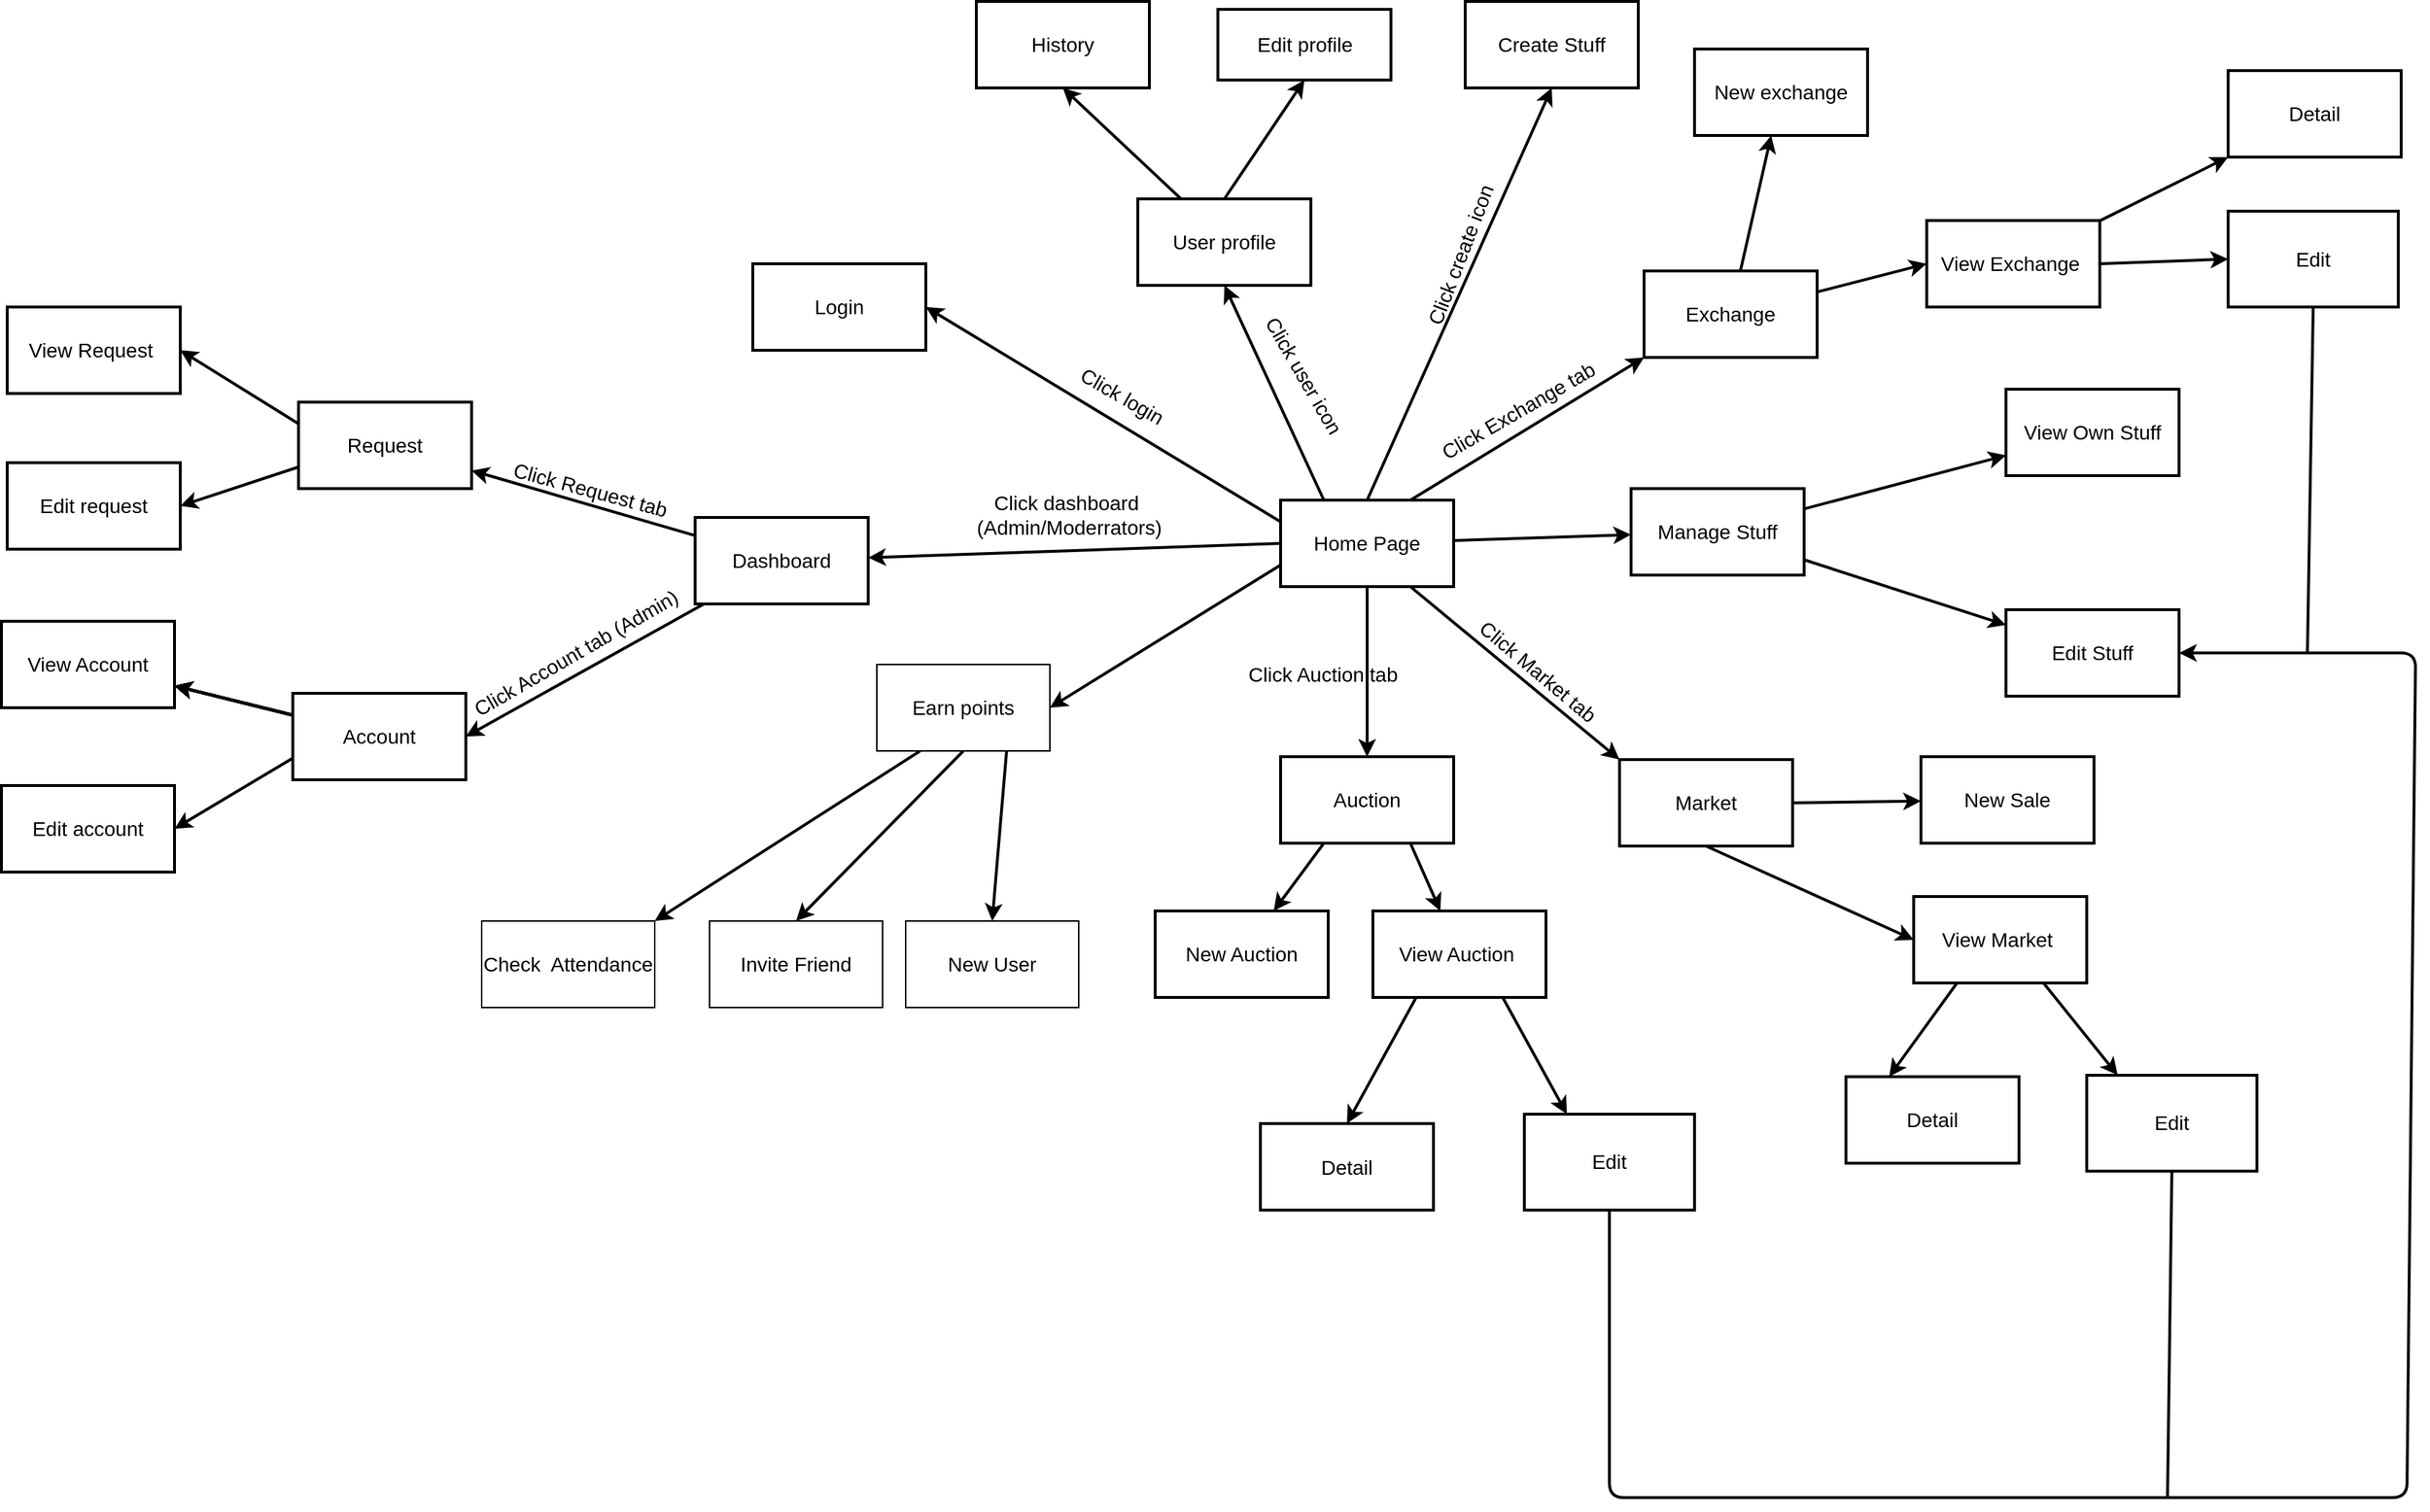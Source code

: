 <mxfile>
    <diagram id="H9sBwTykXdNDQMzXnuWS" name="Page-1">
        <mxGraphModel dx="973" dy="623" grid="0" gridSize="1" guides="1" tooltips="1" connect="1" arrows="1" fold="1" page="1" pageScale="1" pageWidth="3300" pageHeight="4681" background="#ffffff" math="0" shadow="0">
            <root>
                <mxCell id="0"/>
                <mxCell id="1" parent="0"/>
                <mxCell id="33" value="" style="edgeStyle=none;html=1;shadow=0;strokeWidth=2;strokeColor=#000000;fontSize=14;" parent="1" source="6" target="32" edge="1">
                    <mxGeometry relative="1" as="geometry"/>
                </mxCell>
                <mxCell id="75" value="" style="edgeStyle=none;html=1;shadow=0;strokeWidth=2;strokeColor=#000000;exitX=0;exitY=0.5;exitDx=0;exitDy=0;fontSize=14;" parent="1" source="6" target="74" edge="1">
                    <mxGeometry relative="1" as="geometry">
                        <mxPoint x="1448" y="1550" as="sourcePoint"/>
                    </mxGeometry>
                </mxCell>
                <mxCell id="167" style="edgeStyle=none;html=1;exitX=0;exitY=0.75;exitDx=0;exitDy=0;strokeColor=#000000;strokeWidth=2;entryX=1;entryY=0.5;entryDx=0;entryDy=0;fontSize=14;" edge="1" parent="1" source="6" target="168">
                    <mxGeometry relative="1" as="geometry">
                        <mxPoint x="1307.714" y="1616.095" as="targetPoint"/>
                    </mxGeometry>
                </mxCell>
                <mxCell id="6" value="Home Page" style="rounded=0;whiteSpace=wrap;html=1;shadow=0;strokeWidth=2;strokeColor=#000000;fontSize=14;" parent="1" vertex="1">
                    <mxGeometry x="1466" y="1474" width="120" height="60" as="geometry"/>
                </mxCell>
                <mxCell id="9" value="" style="endArrow=classic;html=1;exitX=0;exitY=0.25;exitDx=0;exitDy=0;entryX=1;entryY=0.5;entryDx=0;entryDy=0;shadow=0;strokeWidth=2;strokeColor=#000000;fontSize=14;" parent="1" source="6" target="10" edge="1">
                    <mxGeometry width="50" height="50" relative="1" as="geometry">
                        <mxPoint x="1347" y="1501" as="sourcePoint"/>
                        <mxPoint x="1357" y="1501" as="targetPoint"/>
                        <Array as="points"/>
                    </mxGeometry>
                </mxCell>
                <mxCell id="10" value="Login" style="rounded=0;whiteSpace=wrap;html=1;shadow=0;strokeWidth=2;strokeColor=#000000;fontSize=14;" parent="1" vertex="1">
                    <mxGeometry x="1100" y="1310" width="120" height="60" as="geometry"/>
                </mxCell>
                <mxCell id="11" value="" style="endArrow=classic;html=1;exitX=0.25;exitY=0;exitDx=0;exitDy=0;entryX=0.5;entryY=1;entryDx=0;entryDy=0;shadow=0;strokeWidth=2;strokeColor=#000000;fontSize=14;" parent="1" source="6" target="12" edge="1">
                    <mxGeometry width="50" height="50" relative="1" as="geometry">
                        <mxPoint x="1507" y="1511" as="sourcePoint"/>
                        <mxPoint x="1357" y="1461" as="targetPoint"/>
                    </mxGeometry>
                </mxCell>
                <mxCell id="166" style="edgeStyle=none;html=1;exitX=0.25;exitY=0;exitDx=0;exitDy=0;entryX=0.5;entryY=1;entryDx=0;entryDy=0;strokeWidth=2;strokeColor=#000000;fontSize=14;" parent="1" source="12" target="165" edge="1">
                    <mxGeometry relative="1" as="geometry"/>
                </mxCell>
                <mxCell id="12" value="User profile" style="rounded=0;whiteSpace=wrap;html=1;shadow=0;strokeWidth=2;strokeColor=#000000;fontSize=14;" parent="1" vertex="1">
                    <mxGeometry x="1367" y="1265" width="120" height="60" as="geometry"/>
                </mxCell>
                <mxCell id="14" value="" style="endArrow=classic;html=1;exitX=0.5;exitY=0;exitDx=0;exitDy=0;shadow=0;strokeWidth=2;strokeColor=#000000;entryX=0.5;entryY=1;entryDx=0;entryDy=0;fontSize=14;" parent="1" source="12" target="15" edge="1">
                    <mxGeometry width="50" height="50" relative="1" as="geometry">
                        <mxPoint x="1207" y="1511" as="sourcePoint"/>
                        <mxPoint x="1157" y="1451" as="targetPoint"/>
                    </mxGeometry>
                </mxCell>
                <mxCell id="15" value="Edit profile" style="rounded=0;whiteSpace=wrap;html=1;shadow=0;strokeWidth=2;strokeColor=#000000;fontSize=14;" parent="1" vertex="1">
                    <mxGeometry x="1422.5" y="1133.5" width="120" height="49" as="geometry"/>
                </mxCell>
                <mxCell id="18" value="" style="endArrow=classic;html=1;exitX=0.5;exitY=0;exitDx=0;exitDy=0;entryX=0.5;entryY=1;entryDx=0;entryDy=0;shadow=0;strokeWidth=2;strokeColor=#000000;fontSize=14;" parent="1" source="6" target="113" edge="1">
                    <mxGeometry width="50" height="50" relative="1" as="geometry">
                        <mxPoint x="1587" y="1471" as="sourcePoint"/>
                        <mxPoint x="1321" y="1283" as="targetPoint"/>
                        <Array as="points"/>
                    </mxGeometry>
                </mxCell>
                <mxCell id="20" value="" style="endArrow=classic;html=1;exitX=0.75;exitY=0;exitDx=0;exitDy=0;shadow=0;strokeWidth=2;strokeColor=#000000;entryX=0;entryY=1;entryDx=0;entryDy=0;fontSize=14;" parent="1" source="6" target="21" edge="1">
                    <mxGeometry width="50" height="50" relative="1" as="geometry">
                        <mxPoint x="1587" y="1471" as="sourcePoint"/>
                        <mxPoint x="1769" y="1340" as="targetPoint"/>
                        <Array as="points"/>
                    </mxGeometry>
                </mxCell>
                <mxCell id="46" value="" style="edgeStyle=none;html=1;shadow=0;strokeWidth=2;strokeColor=#000000;fontSize=14;" parent="1" source="21" target="45" edge="1">
                    <mxGeometry relative="1" as="geometry"/>
                </mxCell>
                <mxCell id="50" value="" style="edgeStyle=none;html=1;shadow=0;strokeWidth=2;strokeColor=#000000;entryX=0;entryY=0.5;entryDx=0;entryDy=0;fontSize=14;" parent="1" source="21" target="49" edge="1">
                    <mxGeometry relative="1" as="geometry"/>
                </mxCell>
                <mxCell id="21" value="Exchange" style="rounded=0;whiteSpace=wrap;html=1;shadow=0;strokeWidth=2;strokeColor=#000000;fontSize=14;" parent="1" vertex="1">
                    <mxGeometry x="1718" y="1315" width="120" height="60" as="geometry"/>
                </mxCell>
                <mxCell id="24" value="" style="endArrow=classic;html=1;exitX=0.5;exitY=1;exitDx=0;exitDy=0;entryX=0.5;entryY=0;entryDx=0;entryDy=0;shadow=0;strokeWidth=2;strokeColor=#000000;fontSize=14;" parent="1" source="6" target="25" edge="1">
                    <mxGeometry width="50" height="50" relative="1" as="geometry">
                        <mxPoint x="1477" y="1391" as="sourcePoint"/>
                        <mxPoint x="1687" y="1681" as="targetPoint"/>
                        <Array as="points"/>
                    </mxGeometry>
                </mxCell>
                <mxCell id="25" value="Auction" style="rounded=0;whiteSpace=wrap;html=1;shadow=0;strokeWidth=2;strokeColor=#000000;fontSize=14;" parent="1" vertex="1">
                    <mxGeometry x="1466" y="1652" width="120" height="60" as="geometry"/>
                </mxCell>
                <mxCell id="26" value="" style="endArrow=classic;html=1;exitX=0.75;exitY=1;exitDx=0;exitDy=0;entryX=0;entryY=0;entryDx=0;entryDy=0;shadow=0;strokeWidth=2;strokeColor=#000000;fontSize=14;" parent="1" source="6" target="27" edge="1">
                    <mxGeometry width="50" height="50" relative="1" as="geometry">
                        <mxPoint x="1477" y="1551" as="sourcePoint"/>
                        <mxPoint x="1687" y="1571" as="targetPoint"/>
                        <Array as="points"/>
                    </mxGeometry>
                </mxCell>
                <mxCell id="27" value="Market" style="rounded=0;whiteSpace=wrap;html=1;shadow=0;strokeWidth=2;strokeColor=#000000;fontSize=14;" parent="1" vertex="1">
                    <mxGeometry x="1701" y="1654" width="120" height="60" as="geometry"/>
                </mxCell>
                <mxCell id="52" value="" style="edgeStyle=none;html=1;shadow=0;strokeWidth=2;strokeColor=#000000;fontSize=14;" parent="1" source="32" target="51" edge="1">
                    <mxGeometry relative="1" as="geometry"/>
                </mxCell>
                <mxCell id="56" value="" style="edgeStyle=none;html=1;shadow=0;strokeWidth=2;strokeColor=#000000;fontSize=14;" parent="1" source="32" target="55" edge="1">
                    <mxGeometry relative="1" as="geometry"/>
                </mxCell>
                <mxCell id="32" value="Manage Stuff" style="whiteSpace=wrap;html=1;rounded=0;shadow=0;strokeWidth=2;strokeColor=#000000;fontSize=14;" parent="1" vertex="1">
                    <mxGeometry x="1709" y="1466" width="120" height="60" as="geometry"/>
                </mxCell>
                <mxCell id="45" value="New exchange" style="whiteSpace=wrap;html=1;rounded=0;shadow=0;strokeWidth=2;strokeColor=#000000;fontSize=14;" parent="1" vertex="1">
                    <mxGeometry x="1753" y="1161" width="120" height="60" as="geometry"/>
                </mxCell>
                <mxCell id="120" value="" style="edgeStyle=none;html=1;strokeColor=#000000;strokeWidth=2;entryX=0;entryY=1;entryDx=0;entryDy=0;fontSize=14;" parent="1" source="49" target="119" edge="1">
                    <mxGeometry relative="1" as="geometry"/>
                </mxCell>
                <mxCell id="125" style="edgeStyle=none;html=1;exitX=1;exitY=0.5;exitDx=0;exitDy=0;entryX=0;entryY=0.5;entryDx=0;entryDy=0;strokeColor=#000000;strokeWidth=2;fontSize=14;" parent="1" source="49" target="124" edge="1">
                    <mxGeometry relative="1" as="geometry"/>
                </mxCell>
                <mxCell id="49" value="View Exchange&amp;nbsp;" style="whiteSpace=wrap;html=1;rounded=0;shadow=0;strokeWidth=2;strokeColor=#000000;fontSize=14;" parent="1" vertex="1">
                    <mxGeometry x="1914" y="1280" width="120" height="60" as="geometry"/>
                </mxCell>
                <mxCell id="51" value="View Own Stuff" style="whiteSpace=wrap;html=1;rounded=0;shadow=0;strokeWidth=2;strokeColor=#000000;fontSize=14;" parent="1" vertex="1">
                    <mxGeometry x="1969" y="1397" width="120" height="60" as="geometry"/>
                </mxCell>
                <mxCell id="55" value="Edit Stuff" style="whiteSpace=wrap;html=1;rounded=0;shadow=0;strokeWidth=2;strokeColor=#000000;fontSize=14;" parent="1" vertex="1">
                    <mxGeometry x="1969" y="1550" width="120" height="60" as="geometry"/>
                </mxCell>
                <mxCell id="77" value="" style="edgeStyle=none;html=1;shadow=0;strokeWidth=2;strokeColor=#000000;entryX=1;entryY=0.5;entryDx=0;entryDy=0;fontSize=14;" parent="1" source="74" target="76" edge="1">
                    <mxGeometry relative="1" as="geometry"/>
                </mxCell>
                <mxCell id="79" value="" style="edgeStyle=none;html=1;shadow=0;strokeWidth=2;strokeColor=#000000;fontSize=14;" parent="1" source="74" target="78" edge="1">
                    <mxGeometry relative="1" as="geometry"/>
                </mxCell>
                <mxCell id="74" value="Dashboard" style="whiteSpace=wrap;html=1;rounded=0;shadow=0;strokeWidth=2;strokeColor=#000000;fontSize=14;" parent="1" vertex="1">
                    <mxGeometry x="1060" y="1486" width="120" height="60" as="geometry"/>
                </mxCell>
                <mxCell id="84" value="" style="edgeStyle=none;html=1;shadow=0;strokeWidth=2;strokeColor=#000000;fontSize=14;" parent="1" source="76" target="83" edge="1">
                    <mxGeometry relative="1" as="geometry"/>
                </mxCell>
                <mxCell id="85" value="" style="edgeStyle=none;html=1;shadow=0;strokeWidth=2;strokeColor=#000000;fontSize=14;" parent="1" source="76" target="83" edge="1">
                    <mxGeometry relative="1" as="geometry"/>
                </mxCell>
                <mxCell id="86" value="" style="edgeStyle=none;html=1;shadow=0;strokeWidth=2;strokeColor=#000000;fontSize=14;" parent="1" source="76" target="83" edge="1">
                    <mxGeometry relative="1" as="geometry"/>
                </mxCell>
                <mxCell id="87" value="" style="edgeStyle=none;html=1;shadow=0;strokeWidth=2;strokeColor=#000000;fontSize=14;" parent="1" source="76" target="83" edge="1">
                    <mxGeometry relative="1" as="geometry"/>
                </mxCell>
                <mxCell id="88" value="" style="edgeStyle=none;html=1;shadow=0;strokeWidth=2;strokeColor=#000000;fontSize=14;" parent="1" source="76" target="83" edge="1">
                    <mxGeometry relative="1" as="geometry"/>
                </mxCell>
                <mxCell id="89" value="" style="edgeStyle=none;html=1;shadow=0;strokeWidth=2;strokeColor=#000000;fontSize=14;" parent="1" source="76" target="83" edge="1">
                    <mxGeometry relative="1" as="geometry"/>
                </mxCell>
                <mxCell id="90" value="" style="edgeStyle=none;html=1;shadow=0;strokeWidth=2;strokeColor=#000000;fontSize=14;" parent="1" source="76" target="83" edge="1">
                    <mxGeometry relative="1" as="geometry"/>
                </mxCell>
                <mxCell id="91" value="" style="edgeStyle=none;html=1;shadow=0;strokeWidth=2;strokeColor=#000000;fontSize=14;" parent="1" source="76" target="83" edge="1">
                    <mxGeometry relative="1" as="geometry"/>
                </mxCell>
                <mxCell id="92" value="" style="edgeStyle=none;html=1;shadow=0;strokeWidth=2;strokeColor=#000000;fontSize=14;" parent="1" source="76" target="83" edge="1">
                    <mxGeometry relative="1" as="geometry"/>
                </mxCell>
                <mxCell id="93" value="" style="edgeStyle=none;html=1;shadow=0;strokeWidth=2;strokeColor=#000000;fontSize=14;" parent="1" source="76" target="83" edge="1">
                    <mxGeometry relative="1" as="geometry"/>
                </mxCell>
                <mxCell id="94" value="" style="edgeStyle=none;html=1;shadow=0;strokeWidth=2;strokeColor=#000000;fontSize=14;" parent="1" source="76" target="83" edge="1">
                    <mxGeometry relative="1" as="geometry"/>
                </mxCell>
                <mxCell id="95" value="" style="edgeStyle=none;html=1;shadow=0;strokeWidth=2;strokeColor=#000000;fontSize=14;" parent="1" source="76" target="83" edge="1">
                    <mxGeometry relative="1" as="geometry"/>
                </mxCell>
                <mxCell id="96" value="" style="edgeStyle=none;html=1;shadow=0;strokeWidth=2;strokeColor=#000000;fontSize=14;" parent="1" source="76" target="83" edge="1">
                    <mxGeometry relative="1" as="geometry"/>
                </mxCell>
                <mxCell id="98" value="" style="edgeStyle=none;html=1;shadow=0;strokeWidth=2;strokeColor=#000000;fontSize=14;" parent="1" source="76" target="83" edge="1">
                    <mxGeometry relative="1" as="geometry"/>
                </mxCell>
                <mxCell id="76" value="Account" style="whiteSpace=wrap;html=1;rounded=0;shadow=0;strokeWidth=2;strokeColor=#000000;fontSize=14;" parent="1" vertex="1">
                    <mxGeometry x="781" y="1608" width="120" height="60" as="geometry"/>
                </mxCell>
                <mxCell id="103" value="" style="edgeStyle=none;html=1;shadow=0;strokeWidth=2;strokeColor=#000000;exitX=0;exitY=0.25;exitDx=0;exitDy=0;entryX=1;entryY=0.5;entryDx=0;entryDy=0;fontSize=14;" parent="1" source="78" target="80" edge="1">
                    <mxGeometry relative="1" as="geometry">
                        <mxPoint x="744" y="1391" as="targetPoint"/>
                    </mxGeometry>
                </mxCell>
                <mxCell id="78" value="Request" style="whiteSpace=wrap;html=1;rounded=0;shadow=0;strokeWidth=2;strokeColor=#000000;fontSize=14;" parent="1" vertex="1">
                    <mxGeometry x="785" y="1406" width="120" height="60" as="geometry"/>
                </mxCell>
                <mxCell id="80" value="View Request&amp;nbsp;" style="whiteSpace=wrap;html=1;rounded=0;shadow=0;strokeWidth=2;strokeColor=#000000;fontSize=14;" parent="1" vertex="1">
                    <mxGeometry x="583" y="1340" width="120" height="60" as="geometry"/>
                </mxCell>
                <mxCell id="83" value="View Account" style="whiteSpace=wrap;html=1;rounded=0;shadow=0;strokeWidth=2;strokeColor=#000000;fontSize=14;" parent="1" vertex="1">
                    <mxGeometry x="579" y="1558" width="120" height="60" as="geometry"/>
                </mxCell>
                <mxCell id="99" value="Edit account" style="rounded=0;whiteSpace=wrap;html=1;shadow=0;strokeWidth=2;strokeColor=#000000;fontSize=14;" parent="1" vertex="1">
                    <mxGeometry x="579" y="1672" width="120" height="60" as="geometry"/>
                </mxCell>
                <mxCell id="100" value="" style="endArrow=classic;html=1;exitX=0;exitY=0.75;exitDx=0;exitDy=0;entryX=1;entryY=0.5;entryDx=0;entryDy=0;shadow=0;strokeWidth=2;strokeColor=#000000;fontSize=14;" parent="1" source="76" target="99" edge="1">
                    <mxGeometry width="50" height="50" relative="1" as="geometry">
                        <mxPoint x="2057" y="1721" as="sourcePoint"/>
                        <mxPoint x="2107" y="1671" as="targetPoint"/>
                    </mxGeometry>
                </mxCell>
                <mxCell id="102" value="Edit request" style="rounded=0;whiteSpace=wrap;html=1;shadow=0;strokeWidth=2;strokeColor=#000000;fontSize=14;" parent="1" vertex="1">
                    <mxGeometry x="583" y="1448" width="120" height="60" as="geometry"/>
                </mxCell>
                <mxCell id="104" value="" style="endArrow=classic;html=1;exitX=0;exitY=0.75;exitDx=0;exitDy=0;entryX=1;entryY=0.5;entryDx=0;entryDy=0;shadow=0;strokeWidth=2;strokeColor=#000000;fontSize=14;" parent="1" source="78" target="102" edge="1">
                    <mxGeometry width="50" height="50" relative="1" as="geometry">
                        <mxPoint x="2097" y="1931" as="sourcePoint"/>
                        <mxPoint x="2147" y="1881" as="targetPoint"/>
                    </mxGeometry>
                </mxCell>
                <mxCell id="105" value="" style="edgeStyle=none;html=1;exitX=1;exitY=0.5;exitDx=0;exitDy=0;shadow=0;strokeWidth=2;strokeColor=#000000;fontSize=14;" parent="1" source="27" target="107" edge="1">
                    <mxGeometry relative="1" as="geometry">
                        <mxPoint x="1817" y="1931.4" as="sourcePoint"/>
                    </mxGeometry>
                </mxCell>
                <mxCell id="106" value="" style="edgeStyle=none;html=1;exitX=0.5;exitY=1;exitDx=0;exitDy=0;shadow=0;strokeWidth=2;strokeColor=#000000;entryX=0;entryY=0.5;entryDx=0;entryDy=0;fontSize=14;" parent="1" source="27" target="108" edge="1">
                    <mxGeometry relative="1" as="geometry">
                        <mxPoint x="1817" y="1953" as="sourcePoint"/>
                    </mxGeometry>
                </mxCell>
                <mxCell id="107" value="New Sale" style="whiteSpace=wrap;html=1;rounded=0;shadow=0;strokeWidth=2;strokeColor=#000000;fontSize=14;" parent="1" vertex="1">
                    <mxGeometry x="1910" y="1652" width="120" height="60" as="geometry"/>
                </mxCell>
                <mxCell id="108" value="View Market&amp;nbsp;" style="whiteSpace=wrap;html=1;rounded=0;shadow=0;strokeWidth=2;strokeColor=#000000;fontSize=14;" parent="1" vertex="1">
                    <mxGeometry x="1905" y="1749" width="120" height="60" as="geometry"/>
                </mxCell>
                <mxCell id="109" value="" style="edgeStyle=none;html=1;exitX=0.25;exitY=1;exitDx=0;exitDy=0;shadow=0;strokeWidth=2;strokeColor=#000000;fontSize=14;" parent="1" source="25" target="111" edge="1">
                    <mxGeometry relative="1" as="geometry">
                        <mxPoint x="1822" y="2056" as="sourcePoint"/>
                    </mxGeometry>
                </mxCell>
                <mxCell id="110" value="" style="edgeStyle=none;html=1;exitX=0.75;exitY=1;exitDx=0;exitDy=0;shadow=0;strokeWidth=2;strokeColor=#000000;fontSize=14;" parent="1" source="25" target="112" edge="1">
                    <mxGeometry relative="1" as="geometry">
                        <mxPoint x="1822" y="2086" as="sourcePoint"/>
                    </mxGeometry>
                </mxCell>
                <mxCell id="111" value="New Auction" style="whiteSpace=wrap;html=1;rounded=0;shadow=0;strokeWidth=2;strokeColor=#000000;fontSize=14;" parent="1" vertex="1">
                    <mxGeometry x="1379" y="1759" width="120" height="60" as="geometry"/>
                </mxCell>
                <mxCell id="112" value="View Auction&amp;nbsp;" style="whiteSpace=wrap;html=1;rounded=0;shadow=0;strokeWidth=2;strokeColor=#000000;fontSize=14;" parent="1" vertex="1">
                    <mxGeometry x="1530" y="1759" width="120" height="60" as="geometry"/>
                </mxCell>
                <mxCell id="113" value="Create Stuff" style="rounded=0;whiteSpace=wrap;html=1;strokeWidth=2;strokeColor=#000000;fontSize=14;" parent="1" vertex="1">
                    <mxGeometry x="1594" y="1128" width="120" height="60" as="geometry"/>
                </mxCell>
                <mxCell id="119" value="Detail" style="whiteSpace=wrap;html=1;strokeColor=#000000;rounded=0;shadow=0;strokeWidth=2;fontSize=14;" parent="1" vertex="1">
                    <mxGeometry x="2123" y="1176" width="120" height="60" as="geometry"/>
                </mxCell>
                <mxCell id="124" value="Edit" style="rounded=0;whiteSpace=wrap;html=1;strokeWidth=2;strokeColor=#000000;fontSize=14;" parent="1" vertex="1">
                    <mxGeometry x="2123" y="1273.5" width="118" height="66.5" as="geometry"/>
                </mxCell>
                <mxCell id="128" value="" style="edgeStyle=none;html=1;strokeColor=#000000;strokeWidth=2;entryX=0.5;entryY=0;entryDx=0;entryDy=0;exitX=0.25;exitY=1;exitDx=0;exitDy=0;fontSize=14;" parent="1" source="112" target="130" edge="1">
                    <mxGeometry relative="1" as="geometry">
                        <mxPoint x="1578" y="1895" as="sourcePoint"/>
                        <mxPoint x="1685" y="1810.455" as="targetPoint"/>
                    </mxGeometry>
                </mxCell>
                <mxCell id="129" style="edgeStyle=none;html=1;entryX=0.25;entryY=0;entryDx=0;entryDy=0;strokeColor=#000000;strokeWidth=2;exitX=0.75;exitY=1;exitDx=0;exitDy=0;fontSize=14;" parent="1" source="112" target="131" edge="1">
                    <mxGeometry relative="1" as="geometry">
                        <mxPoint x="1626" y="1850" as="sourcePoint"/>
                        <mxPoint x="1685" y="1902.25" as="targetPoint"/>
                    </mxGeometry>
                </mxCell>
                <mxCell id="130" value="Detail" style="whiteSpace=wrap;html=1;strokeColor=#000000;rounded=0;shadow=0;strokeWidth=2;fontSize=14;" parent="1" vertex="1">
                    <mxGeometry x="1452" y="1906.5" width="120" height="60" as="geometry"/>
                </mxCell>
                <mxCell id="136" style="edgeStyle=none;html=1;exitX=0.5;exitY=1;exitDx=0;exitDy=0;entryX=1;entryY=0.5;entryDx=0;entryDy=0;strokeColor=#000000;strokeWidth=2;fontSize=14;" parent="1" source="131" target="55" edge="1">
                    <mxGeometry relative="1" as="geometry">
                        <Array as="points">
                            <mxPoint x="1694" y="2166"/>
                            <mxPoint x="2247" y="2166"/>
                            <mxPoint x="2253" y="1580"/>
                        </Array>
                    </mxGeometry>
                </mxCell>
                <mxCell id="131" value="Edit" style="rounded=0;whiteSpace=wrap;html=1;strokeWidth=2;strokeColor=#000000;fontSize=14;" parent="1" vertex="1">
                    <mxGeometry x="1635" y="1900" width="118" height="66.5" as="geometry"/>
                </mxCell>
                <mxCell id="132" value="" style="edgeStyle=none;html=1;strokeColor=#000000;strokeWidth=2;entryX=0.25;entryY=0;entryDx=0;entryDy=0;exitX=0.25;exitY=1;exitDx=0;exitDy=0;fontSize=14;" parent="1" source="108" target="134" edge="1">
                    <mxGeometry relative="1" as="geometry">
                        <mxPoint x="1998" y="1830.75" as="sourcePoint"/>
                        <mxPoint x="2064" y="1822" as="targetPoint"/>
                    </mxGeometry>
                </mxCell>
                <mxCell id="133" style="edgeStyle=none;html=1;exitX=0.75;exitY=1;exitDx=0;exitDy=0;entryX=0.182;entryY=0;entryDx=0;entryDy=0;strokeColor=#000000;strokeWidth=2;entryPerimeter=0;fontSize=14;" parent="1" source="108" target="135" edge="1">
                    <mxGeometry relative="1" as="geometry">
                        <mxPoint x="2008" y="1862" as="sourcePoint"/>
                        <mxPoint x="2064" y="1914.25" as="targetPoint"/>
                    </mxGeometry>
                </mxCell>
                <mxCell id="134" value="Detail" style="whiteSpace=wrap;html=1;strokeColor=#000000;rounded=0;shadow=0;strokeWidth=2;fontSize=14;" parent="1" vertex="1">
                    <mxGeometry x="1858" y="1874" width="120" height="60" as="geometry"/>
                </mxCell>
                <mxCell id="135" value="Edit" style="rounded=0;whiteSpace=wrap;html=1;strokeWidth=2;strokeColor=#000000;fontSize=14;" parent="1" vertex="1">
                    <mxGeometry x="2025" y="1873" width="118" height="66.5" as="geometry"/>
                </mxCell>
                <mxCell id="138" value="" style="endArrow=none;html=1;strokeColor=#000000;strokeWidth=2;entryX=0.5;entryY=1;entryDx=0;entryDy=0;fontSize=14;" parent="1" target="135" edge="1">
                    <mxGeometry width="50" height="50" relative="1" as="geometry">
                        <mxPoint x="2081" y="2165" as="sourcePoint"/>
                        <mxPoint x="1815" y="1799" as="targetPoint"/>
                    </mxGeometry>
                </mxCell>
                <mxCell id="143" value="" style="endArrow=none;html=1;strokeColor=#000000;strokeWidth=2;exitX=0.5;exitY=1;exitDx=0;exitDy=0;fontSize=14;" parent="1" source="124" edge="1">
                    <mxGeometry width="50" height="50" relative="1" as="geometry">
                        <mxPoint x="1825" y="1561" as="sourcePoint"/>
                        <mxPoint x="2178" y="1580" as="targetPoint"/>
                    </mxGeometry>
                </mxCell>
                <mxCell id="145" value="&lt;font style=&quot;font-size: 14px;&quot;&gt;Click dashboard&amp;nbsp; (Admin/Moderrators)&lt;/font&gt;" style="text;html=1;strokeColor=none;fillColor=none;align=center;verticalAlign=middle;whiteSpace=wrap;rounded=0;strokeWidth=2;fontColor=#000000;rotation=0;fontSize=14;" parent="1" vertex="1">
                    <mxGeometry x="1260" y="1466" width="119" height="35" as="geometry"/>
                </mxCell>
                <mxCell id="146" value="&lt;font style=&quot;font-size: 14px;&quot;&gt;Click login&lt;/font&gt;" style="text;html=1;strokeColor=none;fillColor=none;align=center;verticalAlign=middle;whiteSpace=wrap;rounded=0;strokeWidth=2;fontColor=#000000;rotation=30;fontSize=14;" parent="1" vertex="1">
                    <mxGeometry x="1313" y="1379" width="86.52" height="45" as="geometry"/>
                </mxCell>
                <mxCell id="149" value="&lt;font style=&quot;font-size: 14px;&quot;&gt;Click user icon&lt;/font&gt;" style="text;html=1;strokeColor=none;fillColor=none;align=center;verticalAlign=middle;whiteSpace=wrap;rounded=0;strokeWidth=2;fontColor=#000000;rotation=60;fontSize=14;" parent="1" vertex="1">
                    <mxGeometry x="1423" y="1370" width="119" height="35" as="geometry"/>
                </mxCell>
                <mxCell id="152" value="&lt;font style=&quot;font-size: 14px;&quot;&gt;Click create icon&lt;/font&gt;" style="text;html=1;strokeColor=none;fillColor=none;align=center;verticalAlign=middle;whiteSpace=wrap;rounded=0;strokeWidth=2;fontColor=#000000;rotation=-69;fontSize=14;" parent="1" vertex="1">
                    <mxGeometry x="1531" y="1286" width="119" height="35" as="geometry"/>
                </mxCell>
                <mxCell id="156" value="Click Market tab" style="text;html=1;strokeColor=none;fillColor=none;align=center;verticalAlign=middle;whiteSpace=wrap;rounded=0;strokeWidth=2;fontSize=14;fontColor=#000000;rotation=40;" parent="1" vertex="1">
                    <mxGeometry x="1583" y="1578" width="123" height="30" as="geometry"/>
                </mxCell>
                <mxCell id="157" value="Click Account tab (Admin)" style="text;html=1;strokeColor=none;fillColor=none;align=center;verticalAlign=middle;whiteSpace=wrap;rounded=0;strokeWidth=2;fontSize=14;fontColor=#000000;rotation=-30;" parent="1" vertex="1">
                    <mxGeometry x="895" y="1565" width="165" height="30" as="geometry"/>
                </mxCell>
                <mxCell id="158" value="Click Exchange tab" style="text;html=1;strokeColor=none;fillColor=none;align=center;verticalAlign=middle;whiteSpace=wrap;rounded=0;strokeWidth=2;fontSize=14;fontColor=#000000;rotation=-30;" parent="1" vertex="1">
                    <mxGeometry x="1568" y="1397" width="126" height="30" as="geometry"/>
                </mxCell>
                <mxCell id="159" value="Click Auction tab" style="text;html=1;strokeColor=none;fillColor=none;align=center;verticalAlign=middle;whiteSpace=wrap;rounded=0;strokeWidth=2;fontSize=14;fontColor=#000000;" parent="1" vertex="1">
                    <mxGeometry x="1438" y="1580" width="115" height="30" as="geometry"/>
                </mxCell>
                <mxCell id="162" value="Click Request tab" style="text;html=1;strokeColor=none;fillColor=none;align=center;verticalAlign=middle;whiteSpace=wrap;rounded=0;strokeWidth=2;fontSize=14;fontColor=#000000;rotation=15;" parent="1" vertex="1">
                    <mxGeometry x="920" y="1452" width="135" height="30" as="geometry"/>
                </mxCell>
                <mxCell id="165" value="History" style="rounded=0;whiteSpace=wrap;html=1;strokeWidth=2;strokeColor=#000000;fontSize=14;" parent="1" vertex="1">
                    <mxGeometry x="1255" y="1128" width="120" height="60" as="geometry"/>
                </mxCell>
                <mxCell id="169" style="edgeStyle=none;html=1;exitX=0.75;exitY=1;exitDx=0;exitDy=0;strokeColor=#000000;strokeWidth=2;entryX=0.5;entryY=0;entryDx=0;entryDy=0;fontSize=14;" edge="1" parent="1" source="168" target="172">
                    <mxGeometry relative="1" as="geometry">
                        <mxPoint x="1262" y="1831" as="targetPoint"/>
                    </mxGeometry>
                </mxCell>
                <mxCell id="170" style="edgeStyle=none;html=1;exitX=0.5;exitY=1;exitDx=0;exitDy=0;strokeColor=#000000;strokeWidth=2;entryX=0.5;entryY=0;entryDx=0;entryDy=0;fontSize=14;" edge="1" parent="1" source="168" target="173">
                    <mxGeometry relative="1" as="geometry">
                        <mxPoint x="1135" y="1826" as="targetPoint"/>
                        <Array as="points"/>
                    </mxGeometry>
                </mxCell>
                <mxCell id="171" style="edgeStyle=none;html=1;exitX=0.25;exitY=1;exitDx=0;exitDy=0;strokeColor=#000000;strokeWidth=2;entryX=1;entryY=0;entryDx=0;entryDy=0;fontSize=14;" edge="1" parent="1" source="168" target="174">
                    <mxGeometry relative="1" as="geometry">
                        <mxPoint x="1006.762" y="1749.429" as="targetPoint"/>
                        <Array as="points"/>
                    </mxGeometry>
                </mxCell>
                <mxCell id="168" value="Earn points" style="rounded=0;whiteSpace=wrap;html=1;fontSize=14;" vertex="1" parent="1">
                    <mxGeometry x="1186" y="1588" width="120" height="60" as="geometry"/>
                </mxCell>
                <mxCell id="172" value="New User" style="rounded=0;whiteSpace=wrap;html=1;fontSize=14;" vertex="1" parent="1">
                    <mxGeometry x="1206" y="1766" width="120" height="60" as="geometry"/>
                </mxCell>
                <mxCell id="173" value="Invite Friend" style="rounded=0;whiteSpace=wrap;html=1;fontSize=14;" vertex="1" parent="1">
                    <mxGeometry x="1070" y="1766" width="120" height="60" as="geometry"/>
                </mxCell>
                <mxCell id="174" value="Check&amp;nbsp; Attendance" style="rounded=0;whiteSpace=wrap;html=1;fontSize=14;" vertex="1" parent="1">
                    <mxGeometry x="912" y="1766" width="120" height="60" as="geometry"/>
                </mxCell>
            </root>
        </mxGraphModel>
    </diagram>
</mxfile>